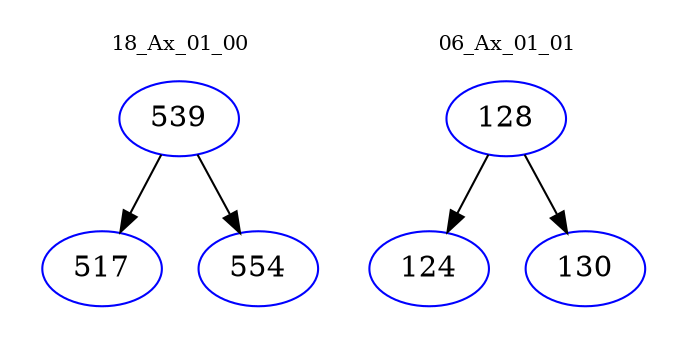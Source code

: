 digraph{
subgraph cluster_0 {
color = white
label = "18_Ax_01_00";
fontsize=10;
T0_539 [label="539", color="blue"]
T0_539 -> T0_517 [color="black"]
T0_517 [label="517", color="blue"]
T0_539 -> T0_554 [color="black"]
T0_554 [label="554", color="blue"]
}
subgraph cluster_1 {
color = white
label = "06_Ax_01_01";
fontsize=10;
T1_128 [label="128", color="blue"]
T1_128 -> T1_124 [color="black"]
T1_124 [label="124", color="blue"]
T1_128 -> T1_130 [color="black"]
T1_130 [label="130", color="blue"]
}
}
